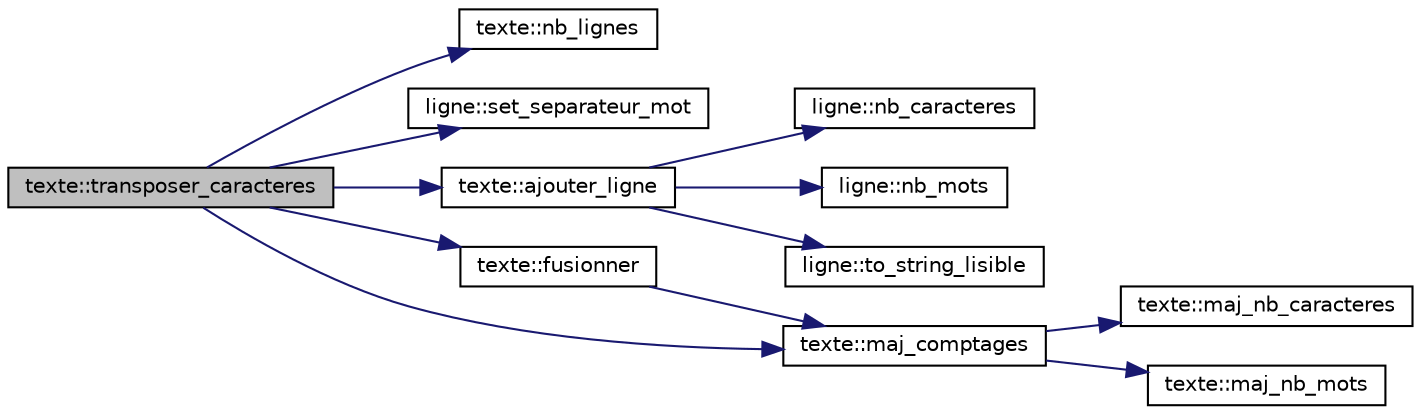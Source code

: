 digraph "texte::transposer_caracteres"
{
  edge [fontname="Helvetica",fontsize="10",labelfontname="Helvetica",labelfontsize="10"];
  node [fontname="Helvetica",fontsize="10",shape=record];
  rankdir="LR";
  Node161 [label="texte::transposer_caracteres",height=0.2,width=0.4,color="black", fillcolor="grey75", style="filled", fontcolor="black"];
  Node161 -> Node162 [color="midnightblue",fontsize="10",style="solid",fontname="Helvetica"];
  Node162 [label="texte::nb_lignes",height=0.2,width=0.4,color="black", fillcolor="white", style="filled",URL="$classtexte.html#ac094147ada894bfde38c68b631724750",tooltip="Retourne le nombre de lignes du texte. "];
  Node161 -> Node163 [color="midnightblue",fontsize="10",style="solid",fontname="Helvetica"];
  Node163 [label="ligne::set_separateur_mot",height=0.2,width=0.4,color="black", fillcolor="white", style="filled",URL="$classligne.html#aa13dd59094abd373163ef55e2f33bf8a",tooltip="Initialise le séparateur de mot. "];
  Node161 -> Node164 [color="midnightblue",fontsize="10",style="solid",fontname="Helvetica"];
  Node164 [label="texte::ajouter_ligne",height=0.2,width=0.4,color="black", fillcolor="white", style="filled",URL="$classtexte.html#abb3d9763a37659b12552379cb4e0dc8c",tooltip="Ajoute une ligne donnée en fin de texte. "];
  Node164 -> Node165 [color="midnightblue",fontsize="10",style="solid",fontname="Helvetica"];
  Node165 [label="ligne::nb_caracteres",height=0.2,width=0.4,color="black", fillcolor="white", style="filled",URL="$classligne.html#a3bfedd99e8ffbb068432df6d0768d5d1",tooltip="Retourne le nombre de caractères de la ligne. "];
  Node164 -> Node166 [color="midnightblue",fontsize="10",style="solid",fontname="Helvetica"];
  Node166 [label="ligne::nb_mots",height=0.2,width=0.4,color="black", fillcolor="white", style="filled",URL="$classligne.html#ada0847f3e3c95773bb2c03db970f81d7",tooltip="Retourne le nombre de mots de la ligne. "];
  Node164 -> Node167 [color="midnightblue",fontsize="10",style="solid",fontname="Helvetica"];
  Node167 [label="ligne::to_string_lisible",height=0.2,width=0.4,color="black", fillcolor="white", style="filled",URL="$classligne.html#affd23e66b472f932e1e28df34a652539",tooltip="Convertit et retourne la ligne au format QString avec l&#39;ajout de séparateur. "];
  Node161 -> Node168 [color="midnightblue",fontsize="10",style="solid",fontname="Helvetica"];
  Node168 [label="texte::fusionner",height=0.2,width=0.4,color="black", fillcolor="white", style="filled",URL="$classtexte.html#a16582508b6ad1e0a567c0a83af7fb0fa",tooltip="Fusion des lignes, des mots et/ou des caractères. "];
  Node168 -> Node169 [color="midnightblue",fontsize="10",style="solid",fontname="Helvetica"];
  Node169 [label="texte::maj_comptages",height=0.2,width=0.4,color="black", fillcolor="white", style="filled",URL="$classtexte.html#a26290d2cb7eb4b656b8be0e121c1049f",tooltip="Met à jour les différents comptages. "];
  Node169 -> Node170 [color="midnightblue",fontsize="10",style="solid",fontname="Helvetica"];
  Node170 [label="texte::maj_nb_caracteres",height=0.2,width=0.4,color="black", fillcolor="white", style="filled",URL="$classtexte.html#a4a2b045dbb975c1c3e7b3d20c60edd34",tooltip="Met à jour le nombre de caractères du texte. "];
  Node169 -> Node171 [color="midnightblue",fontsize="10",style="solid",fontname="Helvetica"];
  Node171 [label="texte::maj_nb_mots",height=0.2,width=0.4,color="black", fillcolor="white", style="filled",URL="$classtexte.html#aeed3eacb585627aa50aadaaba067c9c2",tooltip="Met à jour le nombre de mots du texte. "];
  Node161 -> Node169 [color="midnightblue",fontsize="10",style="solid",fontname="Helvetica"];
}
